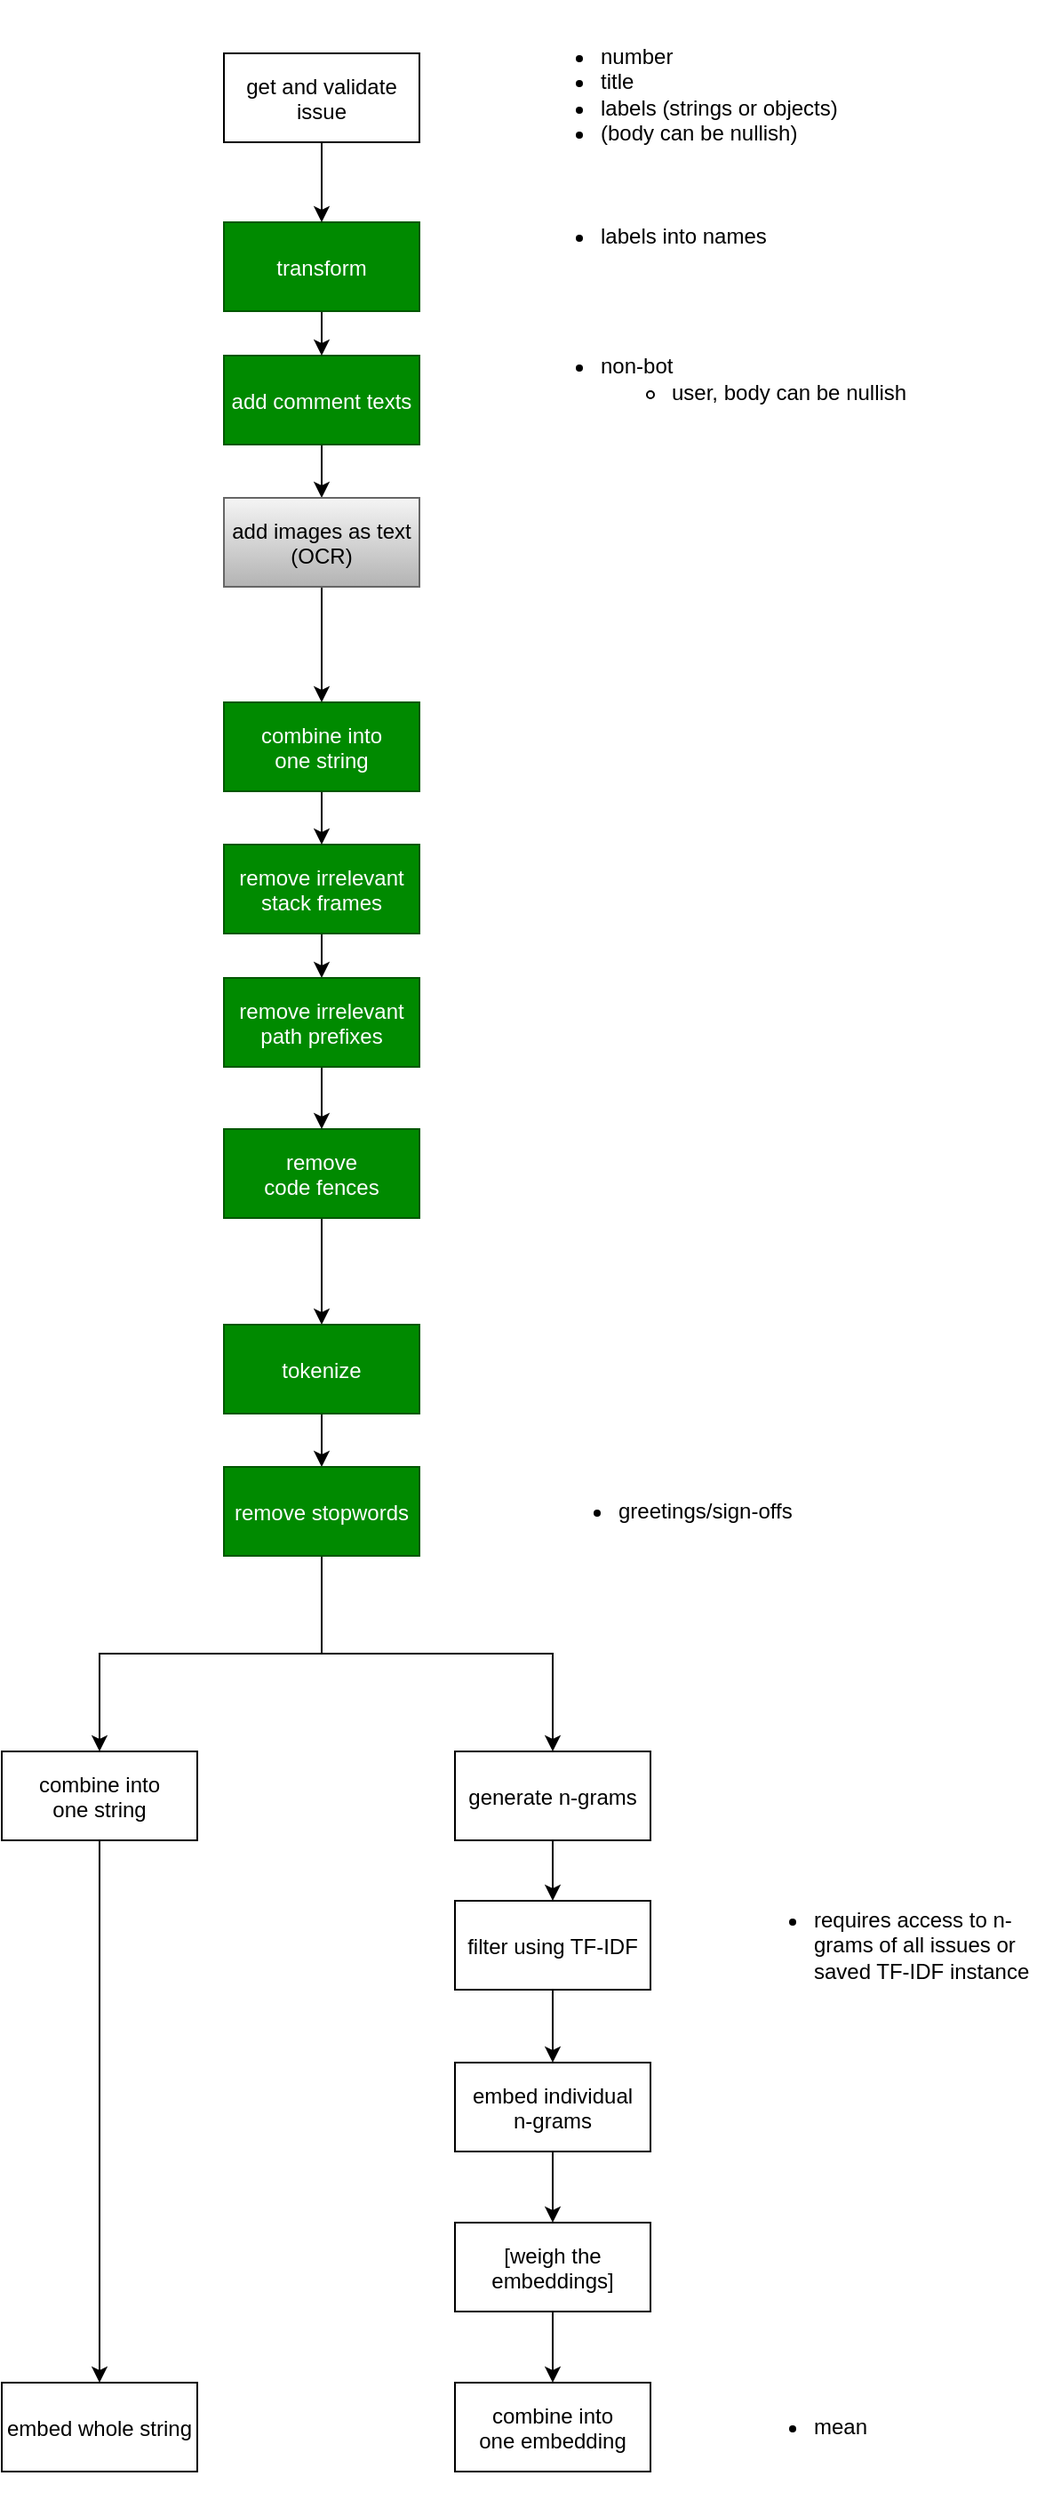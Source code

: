 <mxfile version="24.7.8">
  <diagram name="Page-1" id="e7e014a7-5840-1c2e-5031-d8a46d1fe8dd">
    <mxGraphModel dx="982" dy="1767" grid="1" gridSize="10" guides="1" tooltips="1" connect="1" arrows="1" fold="1" page="1" pageScale="1" pageWidth="1169" pageHeight="826" background="none" math="0" shadow="0">
      <root>
        <mxCell id="0" />
        <mxCell id="1" parent="0" />
        <mxCell id="v6B5wqSu6SAp7sWqbgs--83" style="edgeStyle=orthogonalEdgeStyle;rounded=0;orthogonalLoop=1;jettySize=auto;html=1;exitX=0.5;exitY=1;exitDx=0;exitDy=0;" parent="1" source="v6B5wqSu6SAp7sWqbgs--84" target="v6B5wqSu6SAp7sWqbgs--109" edge="1">
          <mxGeometry relative="1" as="geometry">
            <mxPoint x="275.5" y="650" as="targetPoint" />
          </mxGeometry>
        </mxCell>
        <mxCell id="v6B5wqSu6SAp7sWqbgs--84" value="remove&#xa;code fences" style="fillColor=#008a00;fontColor=#ffffff;strokeColor=#005700;" parent="1" vertex="1">
          <mxGeometry x="220" y="535" width="110" height="50" as="geometry" />
        </mxCell>
        <mxCell id="cVfKy4Dpxkk26B2VuoCf-9" style="edgeStyle=orthogonalEdgeStyle;rounded=0;orthogonalLoop=1;jettySize=auto;html=1;exitX=0.5;exitY=1;exitDx=0;exitDy=0;" edge="1" parent="1" source="v6B5wqSu6SAp7sWqbgs--86" target="cVfKy4Dpxkk26B2VuoCf-8">
          <mxGeometry relative="1" as="geometry" />
        </mxCell>
        <mxCell id="v6B5wqSu6SAp7sWqbgs--86" value="remove irrelevant&#xa;stack frames" style="fillColor=#008a00;fontColor=#ffffff;strokeColor=#005700;" parent="1" vertex="1">
          <mxGeometry x="220" y="375" width="110" height="50" as="geometry" />
        </mxCell>
        <mxCell id="v6B5wqSu6SAp7sWqbgs--107" value="&lt;ul&gt;&lt;li&gt;greetings/sign-offs&lt;/li&gt;&lt;/ul&gt;" style="text;strokeColor=none;fillColor=none;html=1;whiteSpace=wrap;verticalAlign=middle;overflow=hidden;" parent="1" vertex="1">
          <mxGeometry x="400" y="710" width="180" height="80" as="geometry" />
        </mxCell>
        <mxCell id="v6B5wqSu6SAp7sWqbgs--108" style="edgeStyle=orthogonalEdgeStyle;rounded=0;orthogonalLoop=1;jettySize=auto;html=1;exitX=0.5;exitY=1;exitDx=0;exitDy=0;" parent="1" source="v6B5wqSu6SAp7sWqbgs--109" target="v6B5wqSu6SAp7sWqbgs--110" edge="1">
          <mxGeometry relative="1" as="geometry" />
        </mxCell>
        <mxCell id="v6B5wqSu6SAp7sWqbgs--109" value="tokenize" style="fillColor=#008a00;fontColor=#ffffff;strokeColor=#005700;" parent="1" vertex="1">
          <mxGeometry x="220" y="645" width="110" height="50" as="geometry" />
        </mxCell>
        <mxCell id="v6B5wqSu6SAp7sWqbgs--120" style="edgeStyle=orthogonalEdgeStyle;rounded=0;orthogonalLoop=1;jettySize=auto;html=1;exitX=0.5;exitY=1;exitDx=0;exitDy=0;" parent="1" source="v6B5wqSu6SAp7sWqbgs--110" target="v6B5wqSu6SAp7sWqbgs--119" edge="1">
          <mxGeometry relative="1" as="geometry" />
        </mxCell>
        <mxCell id="v6B5wqSu6SAp7sWqbgs--124" style="edgeStyle=orthogonalEdgeStyle;rounded=0;orthogonalLoop=1;jettySize=auto;html=1;exitX=0.5;exitY=1;exitDx=0;exitDy=0;" parent="1" source="v6B5wqSu6SAp7sWqbgs--110" target="v6B5wqSu6SAp7sWqbgs--123" edge="1">
          <mxGeometry relative="1" as="geometry" />
        </mxCell>
        <mxCell id="v6B5wqSu6SAp7sWqbgs--110" value="remove stopwords" style="fillColor=#008a00;fontColor=#ffffff;strokeColor=#005700;" parent="1" vertex="1">
          <mxGeometry x="220" y="725" width="110" height="50" as="geometry" />
        </mxCell>
        <mxCell id="v6B5wqSu6SAp7sWqbgs--111" value="&lt;ul&gt;&lt;li&gt;number&lt;/li&gt;&lt;li&gt;title&lt;/li&gt;&lt;li&gt;labels (strings or objects)&lt;/li&gt;&lt;li&gt;(body can be nullish)&lt;/li&gt;&lt;/ul&gt;" style="text;strokeColor=none;fillColor=none;html=1;whiteSpace=wrap;verticalAlign=middle;overflow=hidden;" parent="1" vertex="1">
          <mxGeometry x="390" y="-100" width="200" height="105" as="geometry" />
        </mxCell>
        <mxCell id="v6B5wqSu6SAp7sWqbgs--115" style="edgeStyle=orthogonalEdgeStyle;rounded=0;orthogonalLoop=1;jettySize=auto;html=1;exitX=0.5;exitY=1;exitDx=0;exitDy=0;" parent="1" source="v6B5wqSu6SAp7sWqbgs--112" target="v6B5wqSu6SAp7sWqbgs--114" edge="1">
          <mxGeometry relative="1" as="geometry" />
        </mxCell>
        <mxCell id="v6B5wqSu6SAp7sWqbgs--112" value="add comment texts" style="fillColor=#008a00;fontColor=#ffffff;strokeColor=#005700;" parent="1" vertex="1">
          <mxGeometry x="220" y="100" width="110" height="50" as="geometry" />
        </mxCell>
        <mxCell id="v6B5wqSu6SAp7sWqbgs--117" style="edgeStyle=orthogonalEdgeStyle;rounded=0;orthogonalLoop=1;jettySize=auto;html=1;exitX=0.5;exitY=1;exitDx=0;exitDy=0;" parent="1" source="v6B5wqSu6SAp7sWqbgs--114" target="v6B5wqSu6SAp7sWqbgs--116" edge="1">
          <mxGeometry relative="1" as="geometry" />
        </mxCell>
        <mxCell id="v6B5wqSu6SAp7sWqbgs--114" value="add images as text&#xa;(OCR)" style="fillColor=#f5f5f5;gradientColor=#b3b3b3;strokeColor=#666666;fontColor=#000000;" parent="1" vertex="1">
          <mxGeometry x="220" y="180" width="110" height="50" as="geometry" />
        </mxCell>
        <mxCell id="v6B5wqSu6SAp7sWqbgs--118" style="edgeStyle=orthogonalEdgeStyle;rounded=0;orthogonalLoop=1;jettySize=auto;html=1;exitX=0.5;exitY=1;exitDx=0;exitDy=0;entryX=0.5;entryY=0;entryDx=0;entryDy=0;" parent="1" source="v6B5wqSu6SAp7sWqbgs--116" target="v6B5wqSu6SAp7sWqbgs--86" edge="1">
          <mxGeometry relative="1" as="geometry" />
        </mxCell>
        <mxCell id="v6B5wqSu6SAp7sWqbgs--116" value="combine into&#xa;one string" style="fillColor=#008a00;fontColor=#ffffff;strokeColor=#005700;" parent="1" vertex="1">
          <mxGeometry x="220" y="295" width="110" height="50" as="geometry" />
        </mxCell>
        <mxCell id="v6B5wqSu6SAp7sWqbgs--122" style="edgeStyle=orthogonalEdgeStyle;rounded=0;orthogonalLoop=1;jettySize=auto;html=1;exitX=0.5;exitY=1;exitDx=0;exitDy=0;" parent="1" source="v6B5wqSu6SAp7sWqbgs--119" target="v6B5wqSu6SAp7sWqbgs--121" edge="1">
          <mxGeometry relative="1" as="geometry" />
        </mxCell>
        <mxCell id="v6B5wqSu6SAp7sWqbgs--119" value="generate n-grams" style="" parent="1" vertex="1">
          <mxGeometry x="350" y="885" width="110" height="50" as="geometry" />
        </mxCell>
        <mxCell id="v6B5wqSu6SAp7sWqbgs--128" style="edgeStyle=orthogonalEdgeStyle;rounded=0;orthogonalLoop=1;jettySize=auto;html=1;exitX=0.5;exitY=1;exitDx=0;exitDy=0;" parent="1" source="v6B5wqSu6SAp7sWqbgs--121" target="v6B5wqSu6SAp7sWqbgs--127" edge="1">
          <mxGeometry relative="1" as="geometry" />
        </mxCell>
        <mxCell id="v6B5wqSu6SAp7sWqbgs--121" value="filter using TF-IDF" style="" parent="1" vertex="1">
          <mxGeometry x="350" y="969" width="110" height="50" as="geometry" />
        </mxCell>
        <mxCell id="v6B5wqSu6SAp7sWqbgs--126" style="edgeStyle=orthogonalEdgeStyle;rounded=0;orthogonalLoop=1;jettySize=auto;html=1;exitX=0.5;exitY=1;exitDx=0;exitDy=0;" parent="1" source="v6B5wqSu6SAp7sWqbgs--123" target="v6B5wqSu6SAp7sWqbgs--125" edge="1">
          <mxGeometry relative="1" as="geometry" />
        </mxCell>
        <mxCell id="v6B5wqSu6SAp7sWqbgs--123" value="combine into&#xa;one string" style="" parent="1" vertex="1">
          <mxGeometry x="95" y="885" width="110" height="50" as="geometry" />
        </mxCell>
        <mxCell id="v6B5wqSu6SAp7sWqbgs--125" value="embed whole string" style="" parent="1" vertex="1">
          <mxGeometry x="95" y="1240" width="110" height="50" as="geometry" />
        </mxCell>
        <mxCell id="v6B5wqSu6SAp7sWqbgs--132" style="edgeStyle=orthogonalEdgeStyle;rounded=0;orthogonalLoop=1;jettySize=auto;html=1;exitX=0.5;exitY=1;exitDx=0;exitDy=0;" parent="1" source="v6B5wqSu6SAp7sWqbgs--127" target="v6B5wqSu6SAp7sWqbgs--131" edge="1">
          <mxGeometry relative="1" as="geometry" />
        </mxCell>
        <mxCell id="v6B5wqSu6SAp7sWqbgs--127" value="embed individual&#xa;n-grams" style="" parent="1" vertex="1">
          <mxGeometry x="350" y="1060" width="110" height="50" as="geometry" />
        </mxCell>
        <mxCell id="v6B5wqSu6SAp7sWqbgs--130" value="&lt;ul&gt;&lt;li&gt;requires access to n-grams of all issues or saved TF-IDF instance&lt;/li&gt;&lt;/ul&gt;" style="text;strokeColor=none;fillColor=none;html=1;whiteSpace=wrap;verticalAlign=middle;overflow=hidden;" parent="1" vertex="1">
          <mxGeometry x="510" y="954" width="180" height="80" as="geometry" />
        </mxCell>
        <mxCell id="v6B5wqSu6SAp7sWqbgs--134" style="edgeStyle=orthogonalEdgeStyle;rounded=0;orthogonalLoop=1;jettySize=auto;html=1;exitX=0.5;exitY=1;exitDx=0;exitDy=0;" parent="1" source="v6B5wqSu6SAp7sWqbgs--131" target="v6B5wqSu6SAp7sWqbgs--133" edge="1">
          <mxGeometry relative="1" as="geometry" />
        </mxCell>
        <mxCell id="v6B5wqSu6SAp7sWqbgs--131" value="[weigh the&#xa;embeddings]" style="" parent="1" vertex="1">
          <mxGeometry x="350" y="1150" width="110" height="50" as="geometry" />
        </mxCell>
        <mxCell id="v6B5wqSu6SAp7sWqbgs--133" value="combine into&#xa;one embedding" style="" parent="1" vertex="1">
          <mxGeometry x="350" y="1240" width="110" height="50" as="geometry" />
        </mxCell>
        <mxCell id="cVfKy4Dpxkk26B2VuoCf-3" style="edgeStyle=orthogonalEdgeStyle;rounded=0;orthogonalLoop=1;jettySize=auto;html=1;exitX=0.5;exitY=1;exitDx=0;exitDy=0;entryX=0.5;entryY=0;entryDx=0;entryDy=0;" edge="1" parent="1" source="cVfKy4Dpxkk26B2VuoCf-1" target="v6B5wqSu6SAp7sWqbgs--112">
          <mxGeometry relative="1" as="geometry" />
        </mxCell>
        <mxCell id="cVfKy4Dpxkk26B2VuoCf-1" value="transform" style="fillColor=#008a00;fontColor=#ffffff;strokeColor=#005700;" vertex="1" parent="1">
          <mxGeometry x="220" y="25" width="110" height="50" as="geometry" />
        </mxCell>
        <mxCell id="cVfKy4Dpxkk26B2VuoCf-4" value="&lt;ul&gt;&lt;li&gt;labels into names&lt;/li&gt;&lt;/ul&gt;" style="text;strokeColor=none;fillColor=none;html=1;whiteSpace=wrap;verticalAlign=middle;overflow=hidden;" vertex="1" parent="1">
          <mxGeometry x="390" y="-20" width="200" height="105" as="geometry" />
        </mxCell>
        <mxCell id="cVfKy4Dpxkk26B2VuoCf-6" style="edgeStyle=orthogonalEdgeStyle;rounded=0;orthogonalLoop=1;jettySize=auto;html=1;exitX=0.5;exitY=1;exitDx=0;exitDy=0;entryX=0.5;entryY=0;entryDx=0;entryDy=0;" edge="1" parent="1" source="cVfKy4Dpxkk26B2VuoCf-5" target="cVfKy4Dpxkk26B2VuoCf-1">
          <mxGeometry relative="1" as="geometry">
            <mxPoint x="275" y="-52.5" as="targetPoint" />
          </mxGeometry>
        </mxCell>
        <mxCell id="cVfKy4Dpxkk26B2VuoCf-5" value="get and validate&#xa;issue" style="" vertex="1" parent="1">
          <mxGeometry x="220" y="-70" width="110" height="50" as="geometry" />
        </mxCell>
        <mxCell id="cVfKy4Dpxkk26B2VuoCf-7" value="&lt;ul&gt;&lt;li&gt;non-bot&lt;/li&gt;&lt;ul&gt;&lt;li&gt;user, body can be nullish&lt;/li&gt;&lt;/ul&gt;&lt;/ul&gt;" style="text;strokeColor=none;fillColor=none;html=1;whiteSpace=wrap;verticalAlign=middle;overflow=hidden;" vertex="1" parent="1">
          <mxGeometry x="390" y="60" width="260" height="105" as="geometry" />
        </mxCell>
        <mxCell id="cVfKy4Dpxkk26B2VuoCf-10" style="edgeStyle=orthogonalEdgeStyle;rounded=0;orthogonalLoop=1;jettySize=auto;html=1;entryX=0.5;entryY=0;entryDx=0;entryDy=0;" edge="1" parent="1" source="cVfKy4Dpxkk26B2VuoCf-8" target="v6B5wqSu6SAp7sWqbgs--84">
          <mxGeometry relative="1" as="geometry" />
        </mxCell>
        <mxCell id="cVfKy4Dpxkk26B2VuoCf-8" value="remove irrelevant&#xa;path prefixes" style="fillColor=#008a00;fontColor=#ffffff;strokeColor=#005700;" vertex="1" parent="1">
          <mxGeometry x="220" y="450" width="110" height="50" as="geometry" />
        </mxCell>
        <mxCell id="cVfKy4Dpxkk26B2VuoCf-11" value="&lt;ul&gt;&lt;li&gt;mean&lt;/li&gt;&lt;/ul&gt;" style="text;strokeColor=none;fillColor=none;html=1;whiteSpace=wrap;verticalAlign=middle;overflow=hidden;" vertex="1" parent="1">
          <mxGeometry x="510" y="1225" width="180" height="80" as="geometry" />
        </mxCell>
      </root>
    </mxGraphModel>
  </diagram>
</mxfile>
